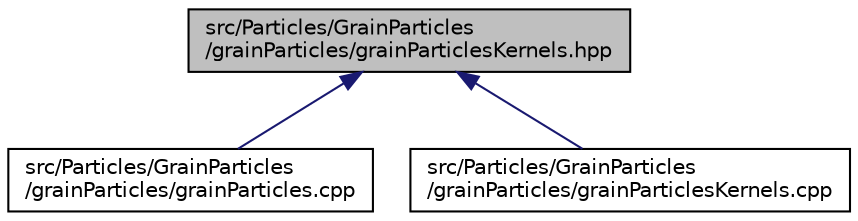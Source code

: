 digraph "src/Particles/GrainParticles/grainParticles/grainParticlesKernels.hpp"
{
 // LATEX_PDF_SIZE
  edge [fontname="Helvetica",fontsize="10",labelfontname="Helvetica",labelfontsize="10"];
  node [fontname="Helvetica",fontsize="10",shape=record];
  Node1 [label="src/Particles/GrainParticles\l/grainParticles/grainParticlesKernels.hpp",height=0.2,width=0.4,color="black", fillcolor="grey75", style="filled", fontcolor="black",tooltip=" "];
  Node1 -> Node2 [dir="back",color="midnightblue",fontsize="10",style="solid",fontname="Helvetica"];
  Node2 [label="src/Particles/GrainParticles\l/grainParticles/grainParticles.cpp",height=0.2,width=0.4,color="black", fillcolor="white", style="filled",URL="$grainParticles_8cpp.html",tooltip=" "];
  Node1 -> Node3 [dir="back",color="midnightblue",fontsize="10",style="solid",fontname="Helvetica"];
  Node3 [label="src/Particles/GrainParticles\l/grainParticles/grainParticlesKernels.cpp",height=0.2,width=0.4,color="black", fillcolor="white", style="filled",URL="$grainParticlesKernels_8cpp.html",tooltip=" "];
}
